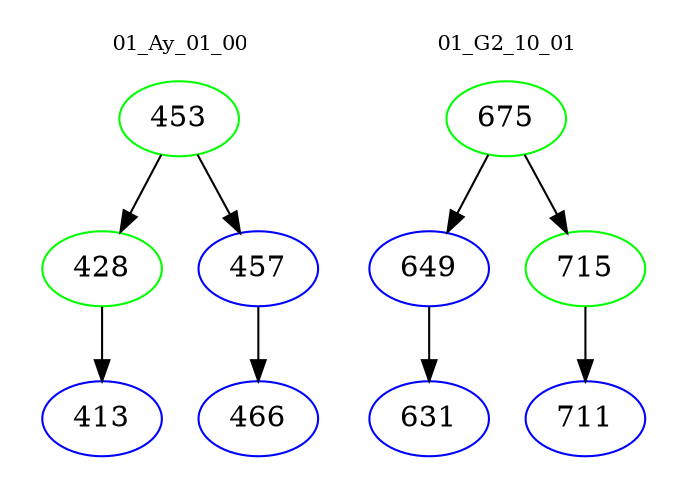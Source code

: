 digraph{
subgraph cluster_0 {
color = white
label = "01_Ay_01_00";
fontsize=10;
T0_453 [label="453", color="green"]
T0_453 -> T0_428 [color="black"]
T0_428 [label="428", color="green"]
T0_428 -> T0_413 [color="black"]
T0_413 [label="413", color="blue"]
T0_453 -> T0_457 [color="black"]
T0_457 [label="457", color="blue"]
T0_457 -> T0_466 [color="black"]
T0_466 [label="466", color="blue"]
}
subgraph cluster_1 {
color = white
label = "01_G2_10_01";
fontsize=10;
T1_675 [label="675", color="green"]
T1_675 -> T1_649 [color="black"]
T1_649 [label="649", color="blue"]
T1_649 -> T1_631 [color="black"]
T1_631 [label="631", color="blue"]
T1_675 -> T1_715 [color="black"]
T1_715 [label="715", color="green"]
T1_715 -> T1_711 [color="black"]
T1_711 [label="711", color="blue"]
}
}

